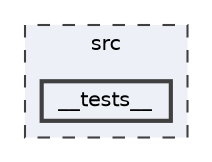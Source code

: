 digraph "src/__tests__"
{
 // LATEX_PDF_SIZE
  bgcolor="transparent";
  edge [fontname=Helvetica,fontsize=10,labelfontname=Helvetica,labelfontsize=10];
  node [fontname=Helvetica,fontsize=10,shape=box,height=0.2,width=0.4];
  compound=true
  subgraph clusterdir_68267d1309a1af8e8297ef4c3efbcdba {
    graph [ bgcolor="#edf0f7", pencolor="grey25", label="src", fontname=Helvetica,fontsize=10 style="filled,dashed", URL="dir_68267d1309a1af8e8297ef4c3efbcdba.html",tooltip=""]
  dir_0dae8a444542315d22277586c1b8cece [label="__tests__", fillcolor="#edf0f7", color="grey25", style="filled,bold", URL="dir_0dae8a444542315d22277586c1b8cece.html",tooltip=""];
  }
}
